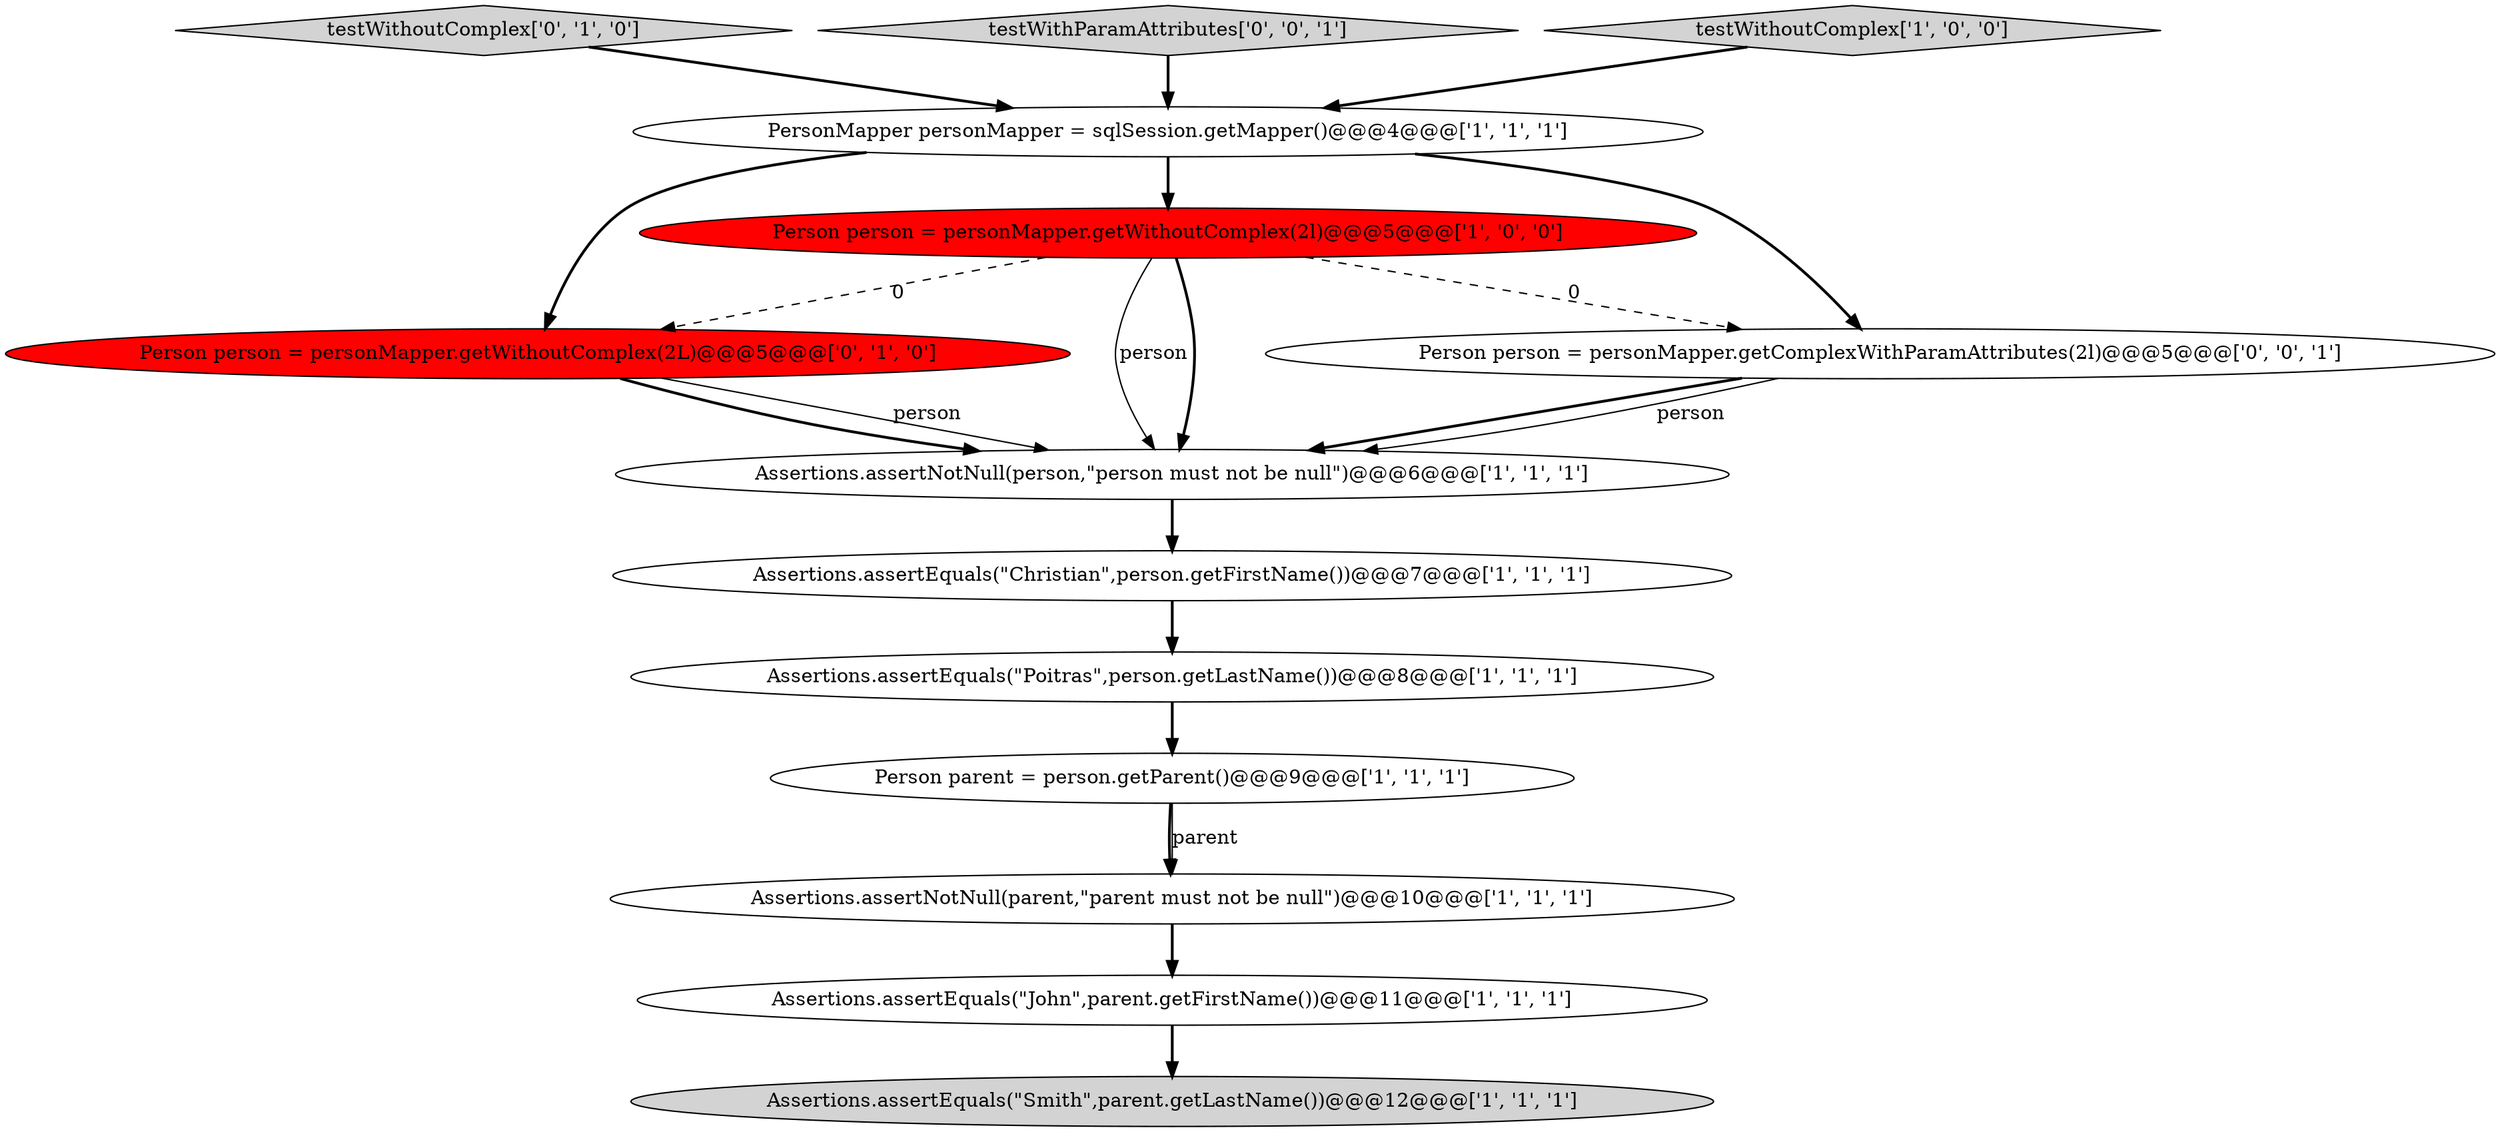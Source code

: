 digraph {
2 [style = filled, label = "Person parent = person.getParent()@@@9@@@['1', '1', '1']", fillcolor = white, shape = ellipse image = "AAA0AAABBB1BBB"];
7 [style = filled, label = "PersonMapper personMapper = sqlSession.getMapper()@@@4@@@['1', '1', '1']", fillcolor = white, shape = ellipse image = "AAA0AAABBB1BBB"];
8 [style = filled, label = "Assertions.assertEquals(\"Christian\",person.getFirstName())@@@7@@@['1', '1', '1']", fillcolor = white, shape = ellipse image = "AAA0AAABBB1BBB"];
9 [style = filled, label = "Assertions.assertNotNull(parent,\"parent must not be null\")@@@10@@@['1', '1', '1']", fillcolor = white, shape = ellipse image = "AAA0AAABBB1BBB"];
10 [style = filled, label = "Person person = personMapper.getWithoutComplex(2L)@@@5@@@['0', '1', '0']", fillcolor = red, shape = ellipse image = "AAA1AAABBB2BBB"];
11 [style = filled, label = "testWithoutComplex['0', '1', '0']", fillcolor = lightgray, shape = diamond image = "AAA0AAABBB2BBB"];
0 [style = filled, label = "Assertions.assertEquals(\"Smith\",parent.getLastName())@@@12@@@['1', '1', '1']", fillcolor = lightgray, shape = ellipse image = "AAA0AAABBB1BBB"];
13 [style = filled, label = "testWithParamAttributes['0', '0', '1']", fillcolor = lightgray, shape = diamond image = "AAA0AAABBB3BBB"];
12 [style = filled, label = "Person person = personMapper.getComplexWithParamAttributes(2l)@@@5@@@['0', '0', '1']", fillcolor = white, shape = ellipse image = "AAA0AAABBB3BBB"];
4 [style = filled, label = "Assertions.assertNotNull(person,\"person must not be null\")@@@6@@@['1', '1', '1']", fillcolor = white, shape = ellipse image = "AAA0AAABBB1BBB"];
5 [style = filled, label = "Assertions.assertEquals(\"Poitras\",person.getLastName())@@@8@@@['1', '1', '1']", fillcolor = white, shape = ellipse image = "AAA0AAABBB1BBB"];
6 [style = filled, label = "Assertions.assertEquals(\"John\",parent.getFirstName())@@@11@@@['1', '1', '1']", fillcolor = white, shape = ellipse image = "AAA0AAABBB1BBB"];
1 [style = filled, label = "testWithoutComplex['1', '0', '0']", fillcolor = lightgray, shape = diamond image = "AAA0AAABBB1BBB"];
3 [style = filled, label = "Person person = personMapper.getWithoutComplex(2l)@@@5@@@['1', '0', '0']", fillcolor = red, shape = ellipse image = "AAA1AAABBB1BBB"];
7->10 [style = bold, label=""];
7->12 [style = bold, label=""];
10->4 [style = solid, label="person"];
6->0 [style = bold, label=""];
2->9 [style = bold, label=""];
3->4 [style = bold, label=""];
1->7 [style = bold, label=""];
7->3 [style = bold, label=""];
9->6 [style = bold, label=""];
5->2 [style = bold, label=""];
3->4 [style = solid, label="person"];
3->12 [style = dashed, label="0"];
8->5 [style = bold, label=""];
12->4 [style = bold, label=""];
13->7 [style = bold, label=""];
10->4 [style = bold, label=""];
4->8 [style = bold, label=""];
3->10 [style = dashed, label="0"];
2->9 [style = solid, label="parent"];
11->7 [style = bold, label=""];
12->4 [style = solid, label="person"];
}
